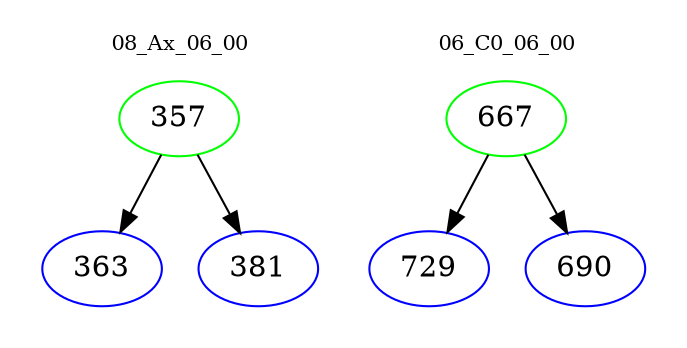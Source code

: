 digraph{
subgraph cluster_0 {
color = white
label = "08_Ax_06_00";
fontsize=10;
T0_357 [label="357", color="green"]
T0_357 -> T0_363 [color="black"]
T0_363 [label="363", color="blue"]
T0_357 -> T0_381 [color="black"]
T0_381 [label="381", color="blue"]
}
subgraph cluster_1 {
color = white
label = "06_C0_06_00";
fontsize=10;
T1_667 [label="667", color="green"]
T1_667 -> T1_729 [color="black"]
T1_729 [label="729", color="blue"]
T1_667 -> T1_690 [color="black"]
T1_690 [label="690", color="blue"]
}
}
